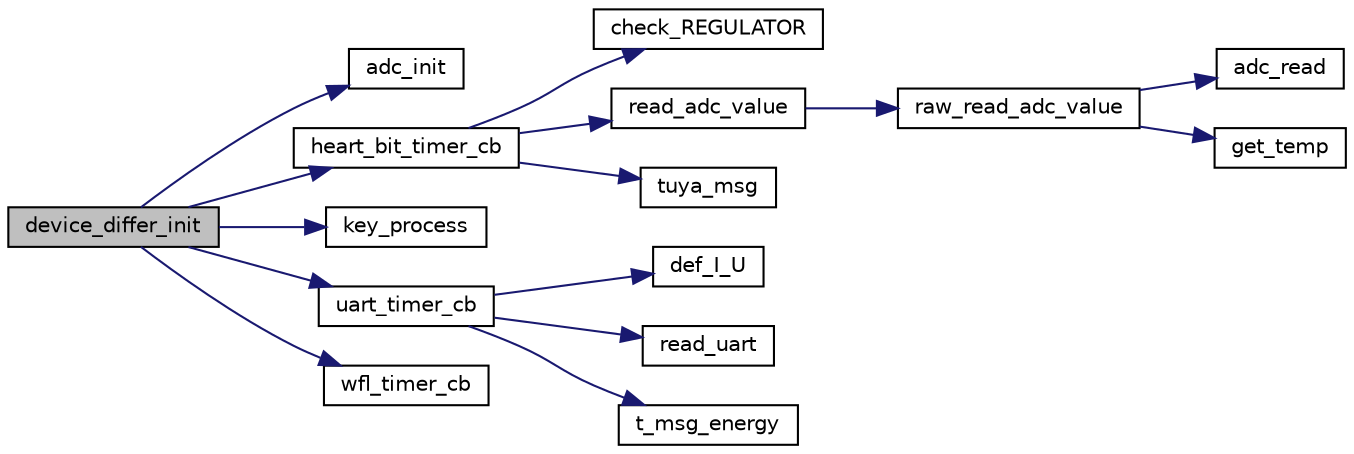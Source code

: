 digraph "device_differ_init"
{
 // LATEX_PDF_SIZE
  edge [fontname="Helvetica",fontsize="10",labelfontname="Helvetica",labelfontsize="10"];
  node [fontname="Helvetica",fontsize="10",shape=record];
  rankdir="LR";
  Node1 [label="device_differ_init",height=0.2,width=0.4,color="black", fillcolor="grey75", style="filled", fontcolor="black",tooltip=" "];
  Node1 -> Node2 [color="midnightblue",fontsize="10",style="solid",fontname="Helvetica"];
  Node2 [label="adc_init",height=0.2,width=0.4,color="black", fillcolor="white", style="filled",URL="$adclib_8h.html#ab9bf25044d005e5c48f44549fe1f965a",tooltip="Deinit the adc."];
  Node1 -> Node3 [color="midnightblue",fontsize="10",style="solid",fontname="Helvetica"];
  Node3 [label="heart_bit_timer_cb",height=0.2,width=0.4,color="black", fillcolor="white", style="filled",URL="$device_8c.html#aa6212240c25ce6a1f019122c7e2c69fe",tooltip=" "];
  Node3 -> Node4 [color="midnightblue",fontsize="10",style="solid",fontname="Helvetica"];
  Node4 [label="check_REGULATOR",height=0.2,width=0.4,color="black", fillcolor="white", style="filled",URL="$regulator_8h.html#a10407e8e45ce721321e9ea583ba12553",tooltip="This method hides the operation of all controller modes."];
  Node3 -> Node5 [color="midnightblue",fontsize="10",style="solid",fontname="Helvetica"];
  Node5 [label="read_adc_value",height=0.2,width=0.4,color="black", fillcolor="white", style="filled",URL="$device_8c.html#ab6d19f0c6cf8befff2935f3434cc810a",tooltip=" "];
  Node5 -> Node6 [color="midnightblue",fontsize="10",style="solid",fontname="Helvetica"];
  Node6 [label="raw_read_adc_value",height=0.2,width=0.4,color="black", fillcolor="white", style="filled",URL="$device_8c.html#af39d1ebd65f0adc820bd6ded9aae5a98",tooltip=" "];
  Node6 -> Node7 [color="midnightblue",fontsize="10",style="solid",fontname="Helvetica"];
  Node7 [label="adc_read",height=0.2,width=0.4,color="black", fillcolor="white", style="filled",URL="$adclib_8h.html#a9d247ddf98fabe06d8bd84ea9c5ef95c",tooltip="Single measurement of TOUT(ADC) pin, unit : 1/1023 V or VDD pin, uint: 1 mV."];
  Node6 -> Node8 [color="midnightblue",fontsize="10",style="solid",fontname="Helvetica"];
  Node8 [label="get_temp",height=0.2,width=0.4,color="black", fillcolor="white", style="filled",URL="$_r_e_s___t_o___t_e_m_p_8h.html#a028715755aa9a5a92db1d2014749bf71",tooltip="converts the resistance value to temperature according to the Chinese table"];
  Node3 -> Node9 [color="midnightblue",fontsize="10",style="solid",fontname="Helvetica"];
  Node9 [label="tuya_msg",height=0.2,width=0.4,color="black", fillcolor="white", style="filled",URL="$tuya__msg_8h.html#aa809081407d33a9e995cb133be8a8508",tooltip="sends a message to the cloud"];
  Node1 -> Node10 [color="midnightblue",fontsize="10",style="solid",fontname="Helvetica"];
  Node10 [label="key_process",height=0.2,width=0.4,color="black", fillcolor="white", style="filled",URL="$device_8c.html#abc0a168fc5d3d0f96e2cd8567c4ab7a6",tooltip="system func"];
  Node1 -> Node11 [color="midnightblue",fontsize="10",style="solid",fontname="Helvetica"];
  Node11 [label="uart_timer_cb",height=0.2,width=0.4,color="black", fillcolor="white", style="filled",URL="$device_8c.html#afc98ada4996b97d8c2ad940ea6e361cc",tooltip=" "];
  Node11 -> Node12 [color="midnightblue",fontsize="10",style="solid",fontname="Helvetica"];
  Node12 [label="def_I_U",height=0.2,width=0.4,color="black", fillcolor="white", style="filled",URL="$_u_a_r_t_8h.html#afb0c13e6f4e359f6b8e323143336b89f",tooltip="resets the energy count"];
  Node11 -> Node13 [color="midnightblue",fontsize="10",style="solid",fontname="Helvetica"];
  Node13 [label="read_uart",height=0.2,width=0.4,color="black", fillcolor="white", style="filled",URL="$_u_a_r_t_8h.html#ae0d511706a0af4a5f92424ce7df11546",tooltip="reads energy meter readings via UART and converts them to current, voltage, and power values"];
  Node11 -> Node14 [color="midnightblue",fontsize="10",style="solid",fontname="Helvetica"];
  Node14 [label="t_msg_energy",height=0.2,width=0.4,color="black", fillcolor="white", style="filled",URL="$_u_a_r_t_8h.html#a971d34e56642f4205ca517699b122f2e",tooltip="sends power, current, voltage, and amount of energy to the cloud"];
  Node1 -> Node15 [color="midnightblue",fontsize="10",style="solid",fontname="Helvetica"];
  Node15 [label="wfl_timer_cb",height=0.2,width=0.4,color="black", fillcolor="white", style="filled",URL="$device_8c.html#ac06077003b3f22f5ce97afcd5ee48d73",tooltip=" "];
}
